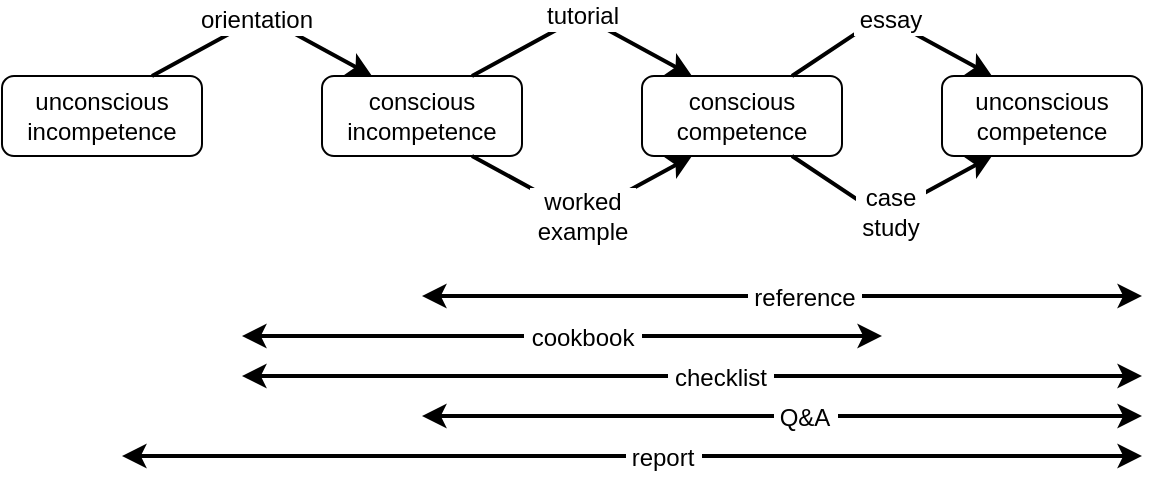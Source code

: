 <mxfile version="10.6.1" type="device"><diagram id="FoLuBU96T1Bi75DxYWTj" name="Page-1"><mxGraphModel dx="918" dy="682" grid="1" gridSize="10" guides="1" tooltips="1" connect="1" arrows="1" fold="1" page="1" pageScale="1" pageWidth="1100" pageHeight="850" math="0" shadow="0"><root><mxCell id="0"/><mxCell id="1" parent="0"/><mxCell id="lUlWz5bhuS1lqRdrJAPM-1" value="unconscious incompetence" style="rounded=1;whiteSpace=wrap;html=1;" parent="1" vertex="1"><mxGeometry x="10" y="60" width="100" height="40" as="geometry"/></mxCell><mxCell id="lUlWz5bhuS1lqRdrJAPM-2" value="conscious incompetence" style="rounded=1;whiteSpace=wrap;html=1;" parent="1" vertex="1"><mxGeometry x="170" y="60" width="100" height="40" as="geometry"/></mxCell><mxCell id="lUlWz5bhuS1lqRdrJAPM-3" value="conscious competence" style="rounded=1;whiteSpace=wrap;html=1;" parent="1" vertex="1"><mxGeometry x="330" y="60" width="100" height="40" as="geometry"/></mxCell><mxCell id="lUlWz5bhuS1lqRdrJAPM-4" value="unconscious competence" style="rounded=1;whiteSpace=wrap;html=1;" parent="1" vertex="1"><mxGeometry x="480" y="60" width="100" height="40" as="geometry"/></mxCell><mxCell id="lUlWz5bhuS1lqRdrJAPM-17" value="" style="endArrow=classic;html=1;exitX=0.75;exitY=0;exitDx=0;exitDy=0;entryX=0.25;entryY=0;entryDx=0;entryDy=0;strokeWidth=2;" parent="1" source="lUlWz5bhuS1lqRdrJAPM-1" target="lUlWz5bhuS1lqRdrJAPM-2" edge="1"><mxGeometry width="50" height="50" relative="1" as="geometry"><mxPoint x="10" y="480" as="sourcePoint"/><mxPoint x="60" y="430" as="targetPoint"/><Array as="points"><mxPoint x="140" y="30"/></Array></mxGeometry></mxCell><mxCell id="lUlWz5bhuS1lqRdrJAPM-27" value="&amp;nbsp;orientation&amp;nbsp;" style="text;html=1;resizable=0;points=[];align=center;verticalAlign=middle;labelBackgroundColor=#ffffff;" parent="lUlWz5bhuS1lqRdrJAPM-17" vertex="1" connectable="0"><mxGeometry x="-0.067" relative="1" as="geometry"><mxPoint as="offset"/></mxGeometry></mxCell><mxCell id="lUlWz5bhuS1lqRdrJAPM-18" value="&lt;font style=&quot;font-size: 12px&quot;&gt;&amp;nbsp;tutorial&amp;nbsp;&lt;/font&gt;" style="endArrow=classic;html=1;exitX=0.75;exitY=0;exitDx=0;exitDy=0;entryX=0.25;entryY=0;entryDx=0;entryDy=0;strokeWidth=2;" parent="1" source="lUlWz5bhuS1lqRdrJAPM-2" target="lUlWz5bhuS1lqRdrJAPM-3" edge="1"><mxGeometry width="50" height="50" relative="1" as="geometry"><mxPoint x="75" y="110" as="sourcePoint"/><mxPoint x="75" y="170" as="targetPoint"/><Array as="points"><mxPoint x="300" y="30"/></Array></mxGeometry></mxCell><mxCell id="lUlWz5bhuS1lqRdrJAPM-36" value="" style="endArrow=classic;startArrow=classic;html=1;strokeWidth=2;" parent="1" edge="1"><mxGeometry width="50" height="50" relative="1" as="geometry"><mxPoint x="220" y="170" as="sourcePoint"/><mxPoint x="580" y="170" as="targetPoint"/></mxGeometry></mxCell><mxCell id="lUlWz5bhuS1lqRdrJAPM-37" value="&amp;nbsp;reference&amp;nbsp;" style="text;html=1;resizable=0;points=[];align=center;verticalAlign=middle;labelBackgroundColor=#ffffff;" parent="lUlWz5bhuS1lqRdrJAPM-36" vertex="1" connectable="0"><mxGeometry x="0.059" y="-1" relative="1" as="geometry"><mxPoint as="offset"/></mxGeometry></mxCell><mxCell id="lUlWz5bhuS1lqRdrJAPM-38" value="" style="endArrow=classic;startArrow=classic;html=1;strokeWidth=2;" parent="1" edge="1"><mxGeometry width="50" height="50" relative="1" as="geometry"><mxPoint x="130" y="190" as="sourcePoint"/><mxPoint x="450" y="190" as="targetPoint"/></mxGeometry></mxCell><mxCell id="lUlWz5bhuS1lqRdrJAPM-39" value="&amp;nbsp;cookbook&amp;nbsp;" style="text;html=1;resizable=0;points=[];align=center;verticalAlign=middle;labelBackgroundColor=#ffffff;" parent="lUlWz5bhuS1lqRdrJAPM-38" vertex="1" connectable="0"><mxGeometry x="0.059" y="-1" relative="1" as="geometry"><mxPoint as="offset"/></mxGeometry></mxCell><mxCell id="lUlWz5bhuS1lqRdrJAPM-40" value="" style="endArrow=classic;startArrow=classic;html=1;strokeWidth=2;" parent="1" edge="1"><mxGeometry width="50" height="50" relative="1" as="geometry"><mxPoint x="220" y="230" as="sourcePoint"/><mxPoint x="580" y="230" as="targetPoint"/></mxGeometry></mxCell><mxCell id="lUlWz5bhuS1lqRdrJAPM-41" value="&amp;nbsp;Q&amp;amp;A&amp;nbsp;" style="text;html=1;resizable=0;points=[];align=center;verticalAlign=middle;labelBackgroundColor=#ffffff;" parent="lUlWz5bhuS1lqRdrJAPM-40" vertex="1" connectable="0"><mxGeometry x="0.059" y="-1" relative="1" as="geometry"><mxPoint as="offset"/></mxGeometry></mxCell><mxCell id="fZ8EyGc3nyRiAq0WAOrh-1" value="&lt;span style=&quot;font-size: 12px&quot;&gt;&amp;nbsp;essay&amp;nbsp;&lt;/span&gt;&lt;br&gt;" style="endArrow=classic;html=1;entryX=0.25;entryY=0;entryDx=0;entryDy=0;exitX=0.75;exitY=0;exitDx=0;exitDy=0;strokeWidth=2;" parent="1" source="lUlWz5bhuS1lqRdrJAPM-3" target="lUlWz5bhuS1lqRdrJAPM-4" edge="1"><mxGeometry width="50" height="50" relative="1" as="geometry"><mxPoint x="10" y="240" as="sourcePoint"/><mxPoint x="60" y="190" as="targetPoint"/><Array as="points"><mxPoint x="450" y="30"/></Array></mxGeometry></mxCell><mxCell id="fZ8EyGc3nyRiAq0WAOrh-3" value="" style="endArrow=classic;startArrow=classic;html=1;strokeWidth=2;" parent="1" edge="1"><mxGeometry width="50" height="50" relative="1" as="geometry"><mxPoint x="130" y="210" as="sourcePoint"/><mxPoint x="580" y="210" as="targetPoint"/></mxGeometry></mxCell><mxCell id="fZ8EyGc3nyRiAq0WAOrh-4" value="&amp;nbsp;checklist&amp;nbsp;" style="text;html=1;resizable=0;points=[];align=center;verticalAlign=middle;labelBackgroundColor=#ffffff;" parent="fZ8EyGc3nyRiAq0WAOrh-3" vertex="1" connectable="0"><mxGeometry x="0.059" y="-1" relative="1" as="geometry"><mxPoint as="offset"/></mxGeometry></mxCell><mxCell id="qMhJu0kzYVUvD64EzTE1-1" value="" style="endArrow=classic;startArrow=classic;html=1;strokeWidth=2;" parent="1" edge="1"><mxGeometry width="50" height="50" relative="1" as="geometry"><mxPoint x="70" y="250" as="sourcePoint"/><mxPoint x="580" y="250" as="targetPoint"/></mxGeometry></mxCell><mxCell id="qMhJu0kzYVUvD64EzTE1-2" value="&amp;nbsp;report&amp;nbsp;" style="text;html=1;resizable=0;points=[];align=center;verticalAlign=middle;labelBackgroundColor=#ffffff;" parent="qMhJu0kzYVUvD64EzTE1-1" vertex="1" connectable="0"><mxGeometry x="0.059" y="-1" relative="1" as="geometry"><mxPoint as="offset"/></mxGeometry></mxCell><mxCell id="Kn71_izH1jLUGzWQ4mqT-1" value="&lt;font style=&quot;font-size: 12px&quot;&gt;&amp;nbsp;worked&amp;nbsp;&lt;br&gt;&amp;nbsp;example&amp;nbsp;&lt;/font&gt;&lt;br&gt;" style="endArrow=classic;html=1;exitX=0.75;exitY=1;exitDx=0;exitDy=0;entryX=0.25;entryY=1;entryDx=0;entryDy=0;strokeWidth=2;" edge="1" parent="1" source="lUlWz5bhuS1lqRdrJAPM-2" target="lUlWz5bhuS1lqRdrJAPM-3"><mxGeometry width="50" height="50" relative="1" as="geometry"><mxPoint x="255" y="70" as="sourcePoint"/><mxPoint x="360" y="70" as="targetPoint"/><Array as="points"><mxPoint x="300" y="130"/></Array></mxGeometry></mxCell><mxCell id="Kn71_izH1jLUGzWQ4mqT-2" value="&lt;font style=&quot;font-size: 12px&quot;&gt;&amp;nbsp;case&amp;nbsp;&lt;br&gt;&amp;nbsp;study&amp;nbsp;&lt;/font&gt;&lt;br&gt;" style="endArrow=classic;html=1;entryX=0.25;entryY=1;entryDx=0;entryDy=0;strokeWidth=2;exitX=0.75;exitY=1;exitDx=0;exitDy=0;" edge="1" parent="1" source="lUlWz5bhuS1lqRdrJAPM-3" target="lUlWz5bhuS1lqRdrJAPM-4"><mxGeometry width="50" height="50" relative="1" as="geometry"><mxPoint x="394" y="110" as="sourcePoint"/><mxPoint x="515" y="70" as="targetPoint"/><Array as="points"><mxPoint x="450" y="130"/></Array></mxGeometry></mxCell></root></mxGraphModel></diagram></mxfile>